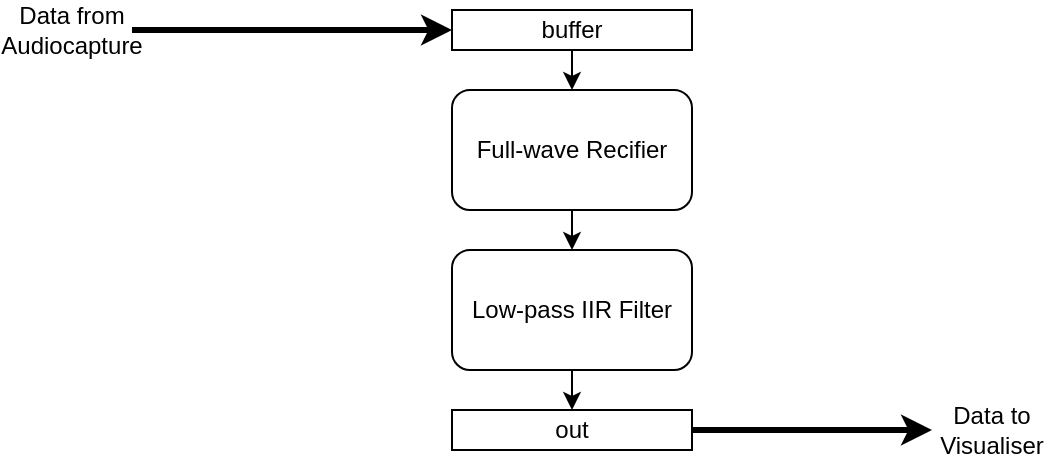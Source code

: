 <mxfile version="20.8.16" type="github">
  <diagram name="Page-1" id="NrJF28fdVkR-XfIdJEg4">
    <mxGraphModel dx="564" dy="700" grid="1" gridSize="10" guides="1" tooltips="1" connect="1" arrows="1" fold="1" page="1" pageScale="1" pageWidth="827" pageHeight="1169" math="0" shadow="0">
      <root>
        <mxCell id="0" />
        <mxCell id="1" parent="0" />
        <mxCell id="YVp_VeAw19pPSm7E-jZr-7" style="edgeStyle=orthogonalEdgeStyle;rounded=0;orthogonalLoop=1;jettySize=auto;html=1;exitX=0.5;exitY=1;exitDx=0;exitDy=0;entryX=0.5;entryY=0;entryDx=0;entryDy=0;" edge="1" parent="1" source="YVp_VeAw19pPSm7E-jZr-1" target="YVp_VeAw19pPSm7E-jZr-6">
          <mxGeometry relative="1" as="geometry" />
        </mxCell>
        <mxCell id="YVp_VeAw19pPSm7E-jZr-1" value="buffer" style="rounded=0;whiteSpace=wrap;html=1;" vertex="1" parent="1">
          <mxGeometry x="280" y="30" width="120" height="20" as="geometry" />
        </mxCell>
        <mxCell id="YVp_VeAw19pPSm7E-jZr-5" style="edgeStyle=orthogonalEdgeStyle;rounded=0;orthogonalLoop=1;jettySize=auto;html=1;exitX=1;exitY=0.5;exitDx=0;exitDy=0;entryX=0;entryY=0.5;entryDx=0;entryDy=0;strokeWidth=3;" edge="1" parent="1" source="YVp_VeAw19pPSm7E-jZr-4" target="YVp_VeAw19pPSm7E-jZr-1">
          <mxGeometry relative="1" as="geometry" />
        </mxCell>
        <mxCell id="YVp_VeAw19pPSm7E-jZr-4" value="Data from Audiocapture" style="text;html=1;strokeColor=none;fillColor=none;align=center;verticalAlign=middle;whiteSpace=wrap;rounded=0;" vertex="1" parent="1">
          <mxGeometry x="60" y="25" width="60" height="30" as="geometry" />
        </mxCell>
        <mxCell id="YVp_VeAw19pPSm7E-jZr-10" style="edgeStyle=orthogonalEdgeStyle;rounded=0;orthogonalLoop=1;jettySize=auto;html=1;exitX=0.5;exitY=1;exitDx=0;exitDy=0;entryX=0.5;entryY=0;entryDx=0;entryDy=0;" edge="1" parent="1" source="YVp_VeAw19pPSm7E-jZr-6" target="YVp_VeAw19pPSm7E-jZr-8">
          <mxGeometry relative="1" as="geometry" />
        </mxCell>
        <mxCell id="YVp_VeAw19pPSm7E-jZr-6" value="Full-wave Recifier" style="rounded=1;whiteSpace=wrap;html=1;" vertex="1" parent="1">
          <mxGeometry x="280" y="70" width="120" height="60" as="geometry" />
        </mxCell>
        <mxCell id="YVp_VeAw19pPSm7E-jZr-11" style="edgeStyle=orthogonalEdgeStyle;rounded=0;orthogonalLoop=1;jettySize=auto;html=1;exitX=0.5;exitY=1;exitDx=0;exitDy=0;entryX=0.5;entryY=0;entryDx=0;entryDy=0;" edge="1" parent="1" source="YVp_VeAw19pPSm7E-jZr-8" target="YVp_VeAw19pPSm7E-jZr-9">
          <mxGeometry relative="1" as="geometry" />
        </mxCell>
        <mxCell id="YVp_VeAw19pPSm7E-jZr-8" value="Low-pass IIR Filter" style="rounded=1;whiteSpace=wrap;html=1;" vertex="1" parent="1">
          <mxGeometry x="280" y="150" width="120" height="60" as="geometry" />
        </mxCell>
        <mxCell id="YVp_VeAw19pPSm7E-jZr-15" style="edgeStyle=orthogonalEdgeStyle;rounded=0;orthogonalLoop=1;jettySize=auto;html=1;exitX=1;exitY=0.5;exitDx=0;exitDy=0;entryX=0;entryY=0.5;entryDx=0;entryDy=0;strokeWidth=3;" edge="1" parent="1" source="YVp_VeAw19pPSm7E-jZr-9" target="YVp_VeAw19pPSm7E-jZr-14">
          <mxGeometry relative="1" as="geometry" />
        </mxCell>
        <mxCell id="YVp_VeAw19pPSm7E-jZr-9" value="out" style="rounded=0;whiteSpace=wrap;html=1;" vertex="1" parent="1">
          <mxGeometry x="280" y="230" width="120" height="20" as="geometry" />
        </mxCell>
        <mxCell id="YVp_VeAw19pPSm7E-jZr-14" value="Data to Visualiser" style="text;html=1;strokeColor=none;fillColor=none;align=center;verticalAlign=middle;whiteSpace=wrap;rounded=0;" vertex="1" parent="1">
          <mxGeometry x="520" y="225" width="60" height="30" as="geometry" />
        </mxCell>
      </root>
    </mxGraphModel>
  </diagram>
</mxfile>
